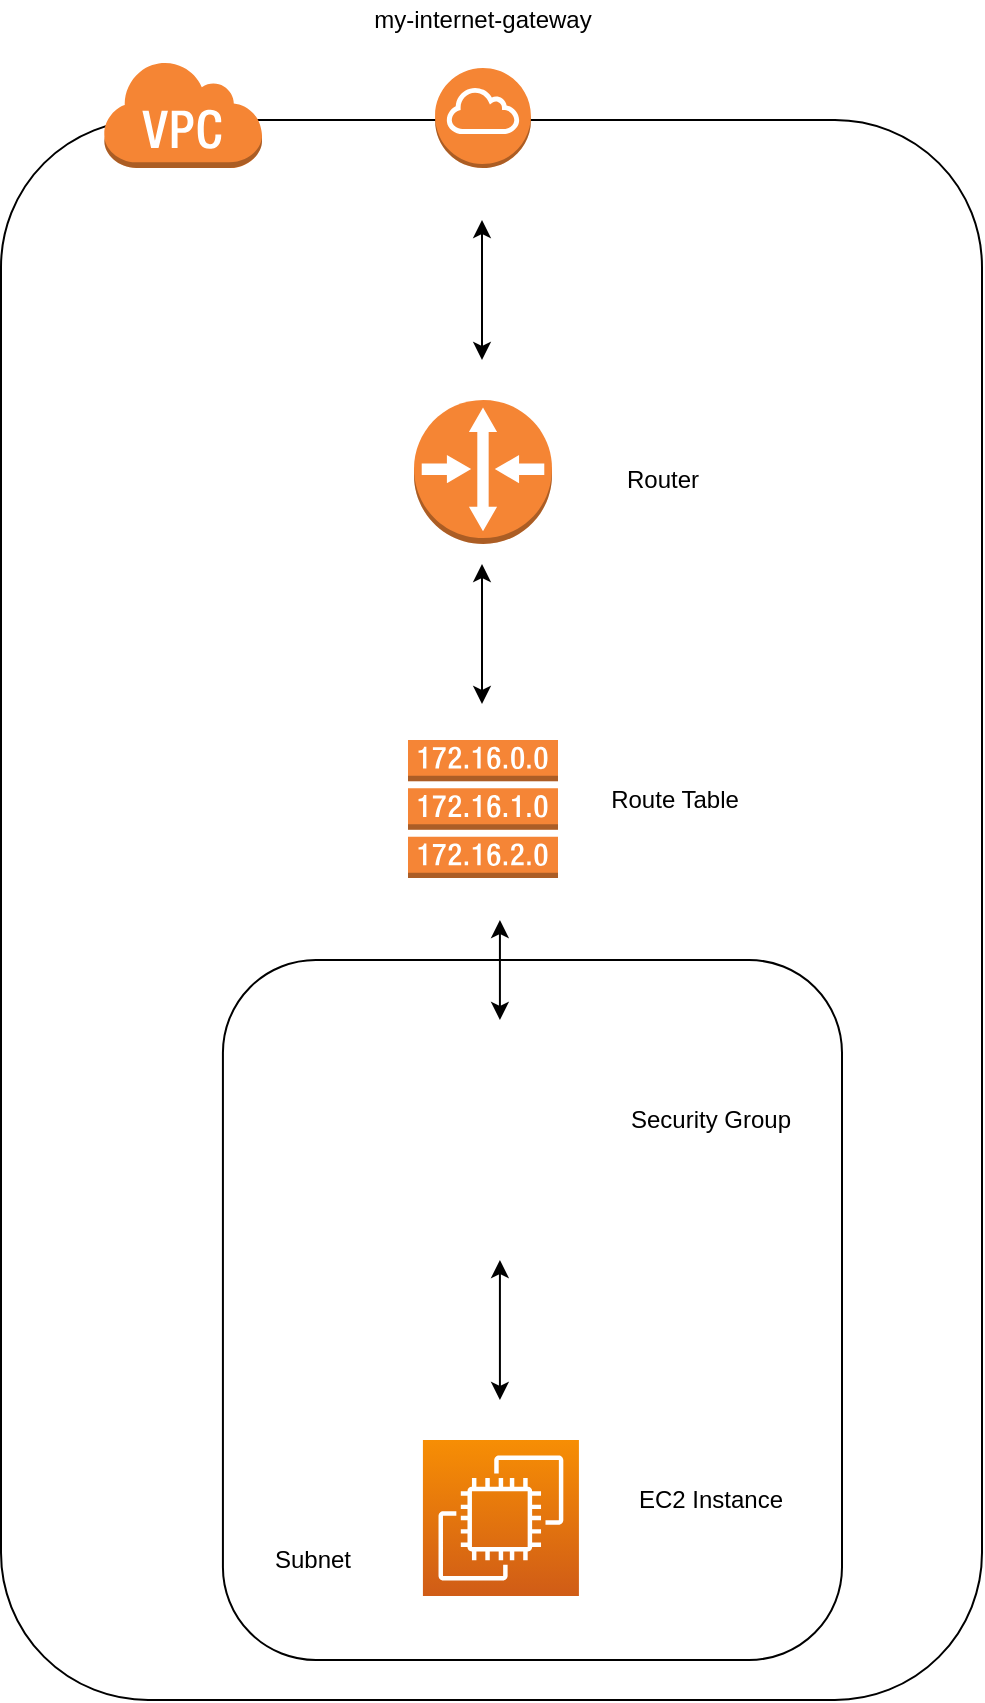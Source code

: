 <mxfile version="14.4.4" type="github"><diagram id="JVvfa4TGwNGqbRFd69g_" name="Page-1"><mxGraphModel dx="1466" dy="591" grid="1" gridSize="10" guides="1" tooltips="1" connect="1" arrows="1" fold="1" page="1" pageScale="1" pageWidth="827" pageHeight="1169" math="0" shadow="0"><root><mxCell id="0"/><mxCell id="1" parent="0"/><mxCell id="wcosgufirvNKCPwp1GJ5-21" value="" style="rounded=1;whiteSpace=wrap;html=1;" vertex="1" parent="1"><mxGeometry x="189.5" y="90" width="490.5" height="790" as="geometry"/></mxCell><mxCell id="wcosgufirvNKCPwp1GJ5-18" value="" style="rounded=1;whiteSpace=wrap;html=1;" vertex="1" parent="1"><mxGeometry x="300.46" y="510" width="309.54" height="350" as="geometry"/></mxCell><mxCell id="wcosgufirvNKCPwp1GJ5-2" value="" style="outlineConnect=0;dashed=0;verticalLabelPosition=bottom;verticalAlign=top;align=center;html=1;shape=mxgraph.aws3.virtual_private_cloud;fillColor=#F58534;gradientColor=none;" vertex="1" parent="1"><mxGeometry x="240.5" y="60" width="79.5" height="54" as="geometry"/></mxCell><mxCell id="wcosgufirvNKCPwp1GJ5-3" value="" style="outlineConnect=0;dashed=0;verticalLabelPosition=bottom;verticalAlign=top;align=center;html=1;shape=mxgraph.aws3.internet_gateway;fillColor=#F58534;gradientColor=none;" vertex="1" parent="1"><mxGeometry x="406.54" y="64" width="47.92" height="50" as="geometry"/></mxCell><mxCell id="wcosgufirvNKCPwp1GJ5-4" value="my-internet-gateway" style="text;html=1;align=center;verticalAlign=middle;resizable=0;points=[];autosize=1;" vertex="1" parent="1"><mxGeometry x="370" y="30" width="120" height="20" as="geometry"/></mxCell><mxCell id="wcosgufirvNKCPwp1GJ5-5" value="" style="endArrow=classic;startArrow=classic;html=1;" edge="1" parent="1"><mxGeometry width="50" height="50" relative="1" as="geometry"><mxPoint x="430" y="210" as="sourcePoint"/><mxPoint x="430" y="140" as="targetPoint"/></mxGeometry></mxCell><mxCell id="wcosgufirvNKCPwp1GJ5-6" value="" style="outlineConnect=0;dashed=0;verticalLabelPosition=bottom;verticalAlign=top;align=center;html=1;shape=mxgraph.aws3.router;fillColor=#F58534;gradientColor=none;" vertex="1" parent="1"><mxGeometry x="396" y="230" width="69" height="72" as="geometry"/></mxCell><mxCell id="wcosgufirvNKCPwp1GJ5-7" value="" style="outlineConnect=0;dashed=0;verticalLabelPosition=bottom;verticalAlign=top;align=center;html=1;shape=mxgraph.aws3.route_table;fillColor=#F58536;gradientColor=none;" vertex="1" parent="1"><mxGeometry x="393" y="400" width="75" height="69" as="geometry"/></mxCell><mxCell id="wcosgufirvNKCPwp1GJ5-8" value="" style="endArrow=classic;startArrow=classic;html=1;" edge="1" parent="1"><mxGeometry width="50" height="50" relative="1" as="geometry"><mxPoint x="430" y="382" as="sourcePoint"/><mxPoint x="430" y="312" as="targetPoint"/></mxGeometry></mxCell><mxCell id="wcosgufirvNKCPwp1GJ5-9" value="" style="shape=image;html=1;verticalAlign=top;verticalLabelPosition=bottom;labelBackgroundColor=#ffffff;imageAspect=0;aspect=fixed;image=https://cdn3.iconfinder.com/data/icons/cloud-technology-fill-group-of-networked/512/Cloud_key_access_security-128.png" vertex="1" parent="1"><mxGeometry x="393.96" y="550" width="100" height="100" as="geometry"/></mxCell><mxCell id="wcosgufirvNKCPwp1GJ5-10" value="" style="endArrow=classic;startArrow=classic;html=1;" edge="1" parent="1"><mxGeometry width="50" height="50" relative="1" as="geometry"><mxPoint x="438.96" y="730" as="sourcePoint"/><mxPoint x="438.96" y="660" as="targetPoint"/></mxGeometry></mxCell><mxCell id="wcosgufirvNKCPwp1GJ5-12" value="" style="points=[[0,0,0],[0.25,0,0],[0.5,0,0],[0.75,0,0],[1,0,0],[0,1,0],[0.25,1,0],[0.5,1,0],[0.75,1,0],[1,1,0],[0,0.25,0],[0,0.5,0],[0,0.75,0],[1,0.25,0],[1,0.5,0],[1,0.75,0]];outlineConnect=0;fontColor=#232F3E;gradientColor=#F78E04;gradientDirection=north;fillColor=#D05C17;strokeColor=#ffffff;dashed=0;verticalLabelPosition=bottom;verticalAlign=top;align=center;html=1;fontSize=12;fontStyle=0;aspect=fixed;shape=mxgraph.aws4.resourceIcon;resIcon=mxgraph.aws4.ec2;" vertex="1" parent="1"><mxGeometry x="400.46" y="750" width="78" height="78" as="geometry"/></mxCell><mxCell id="wcosgufirvNKCPwp1GJ5-13" value="Security Group" style="text;html=1;align=center;verticalAlign=middle;resizable=0;points=[];autosize=1;" vertex="1" parent="1"><mxGeometry x="493.96" y="580" width="100" height="20" as="geometry"/></mxCell><mxCell id="wcosgufirvNKCPwp1GJ5-14" value="EC2 Instance" style="text;html=1;align=center;verticalAlign=middle;resizable=0;points=[];autosize=1;" vertex="1" parent="1"><mxGeometry x="498.96" y="770" width="90" height="20" as="geometry"/></mxCell><mxCell id="wcosgufirvNKCPwp1GJ5-15" value="Route Table" style="text;html=1;align=center;verticalAlign=middle;resizable=0;points=[];autosize=1;" vertex="1" parent="1"><mxGeometry x="485.5" y="420" width="80" height="20" as="geometry"/></mxCell><mxCell id="wcosgufirvNKCPwp1GJ5-16" value="Router" style="text;html=1;align=center;verticalAlign=middle;resizable=0;points=[];autosize=1;" vertex="1" parent="1"><mxGeometry x="495" y="260" width="50" height="20" as="geometry"/></mxCell><mxCell id="wcosgufirvNKCPwp1GJ5-17" value="Subnet" style="text;html=1;align=center;verticalAlign=middle;resizable=0;points=[];autosize=1;" vertex="1" parent="1"><mxGeometry x="320" y="800" width="50" height="20" as="geometry"/></mxCell><mxCell id="wcosgufirvNKCPwp1GJ5-19" value="" style="endArrow=classic;startArrow=classic;html=1;" edge="1" parent="1"><mxGeometry width="50" height="50" relative="1" as="geometry"><mxPoint x="438.96" y="540" as="sourcePoint"/><mxPoint x="438.96" y="490" as="targetPoint"/></mxGeometry></mxCell></root></mxGraphModel></diagram></mxfile>